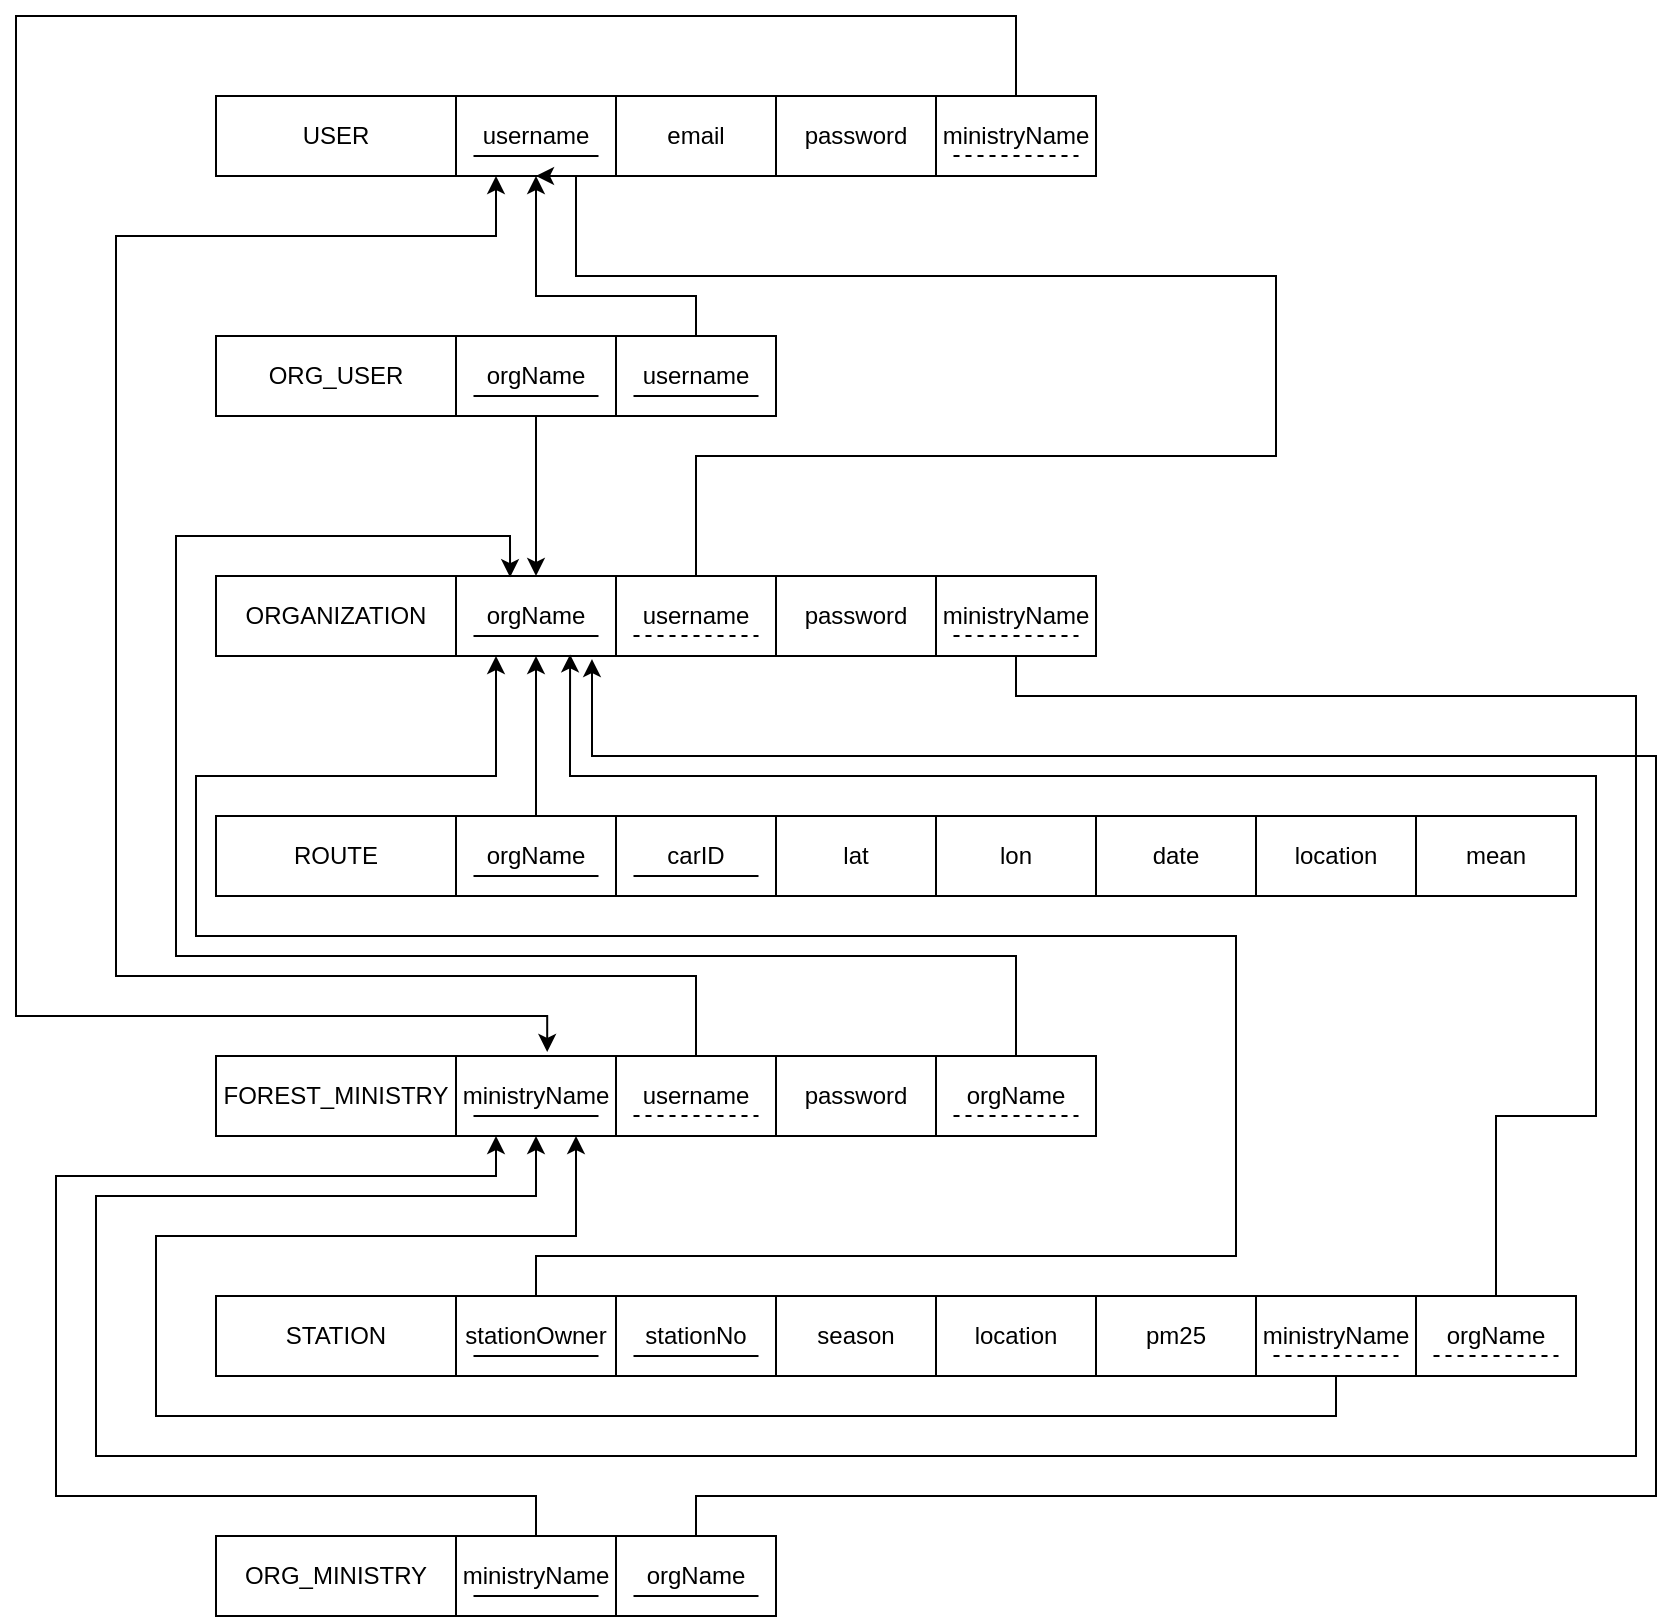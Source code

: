 <mxfile version="20.2.3" type="github">
  <diagram id="OU-aZMMqyZK8E2Q_70T6" name="Page-1">
    <mxGraphModel dx="1155" dy="1742" grid="1" gridSize="10" guides="1" tooltips="1" connect="1" arrows="1" fold="1" page="1" pageScale="1" pageWidth="850" pageHeight="1100" math="0" shadow="0">
      <root>
        <mxCell id="0" />
        <mxCell id="1" parent="0" />
        <mxCell id="4kpTrjFL7K2pbga_n4tD-17" value="" style="rounded=0;whiteSpace=wrap;html=1;" parent="1" vertex="1">
          <mxGeometry x="120" y="-40" width="440" height="40" as="geometry" />
        </mxCell>
        <mxCell id="4kpTrjFL7K2pbga_n4tD-18" value="USER" style="rounded=0;whiteSpace=wrap;html=1;" parent="1" vertex="1">
          <mxGeometry x="120" y="-40" width="120" height="40" as="geometry" />
        </mxCell>
        <mxCell id="4kpTrjFL7K2pbga_n4tD-19" value="username" style="rounded=0;whiteSpace=wrap;html=1;" parent="1" vertex="1">
          <mxGeometry x="240" y="-40" width="80" height="40" as="geometry" />
        </mxCell>
        <mxCell id="4kpTrjFL7K2pbga_n4tD-20" value="email" style="rounded=0;whiteSpace=wrap;html=1;" parent="1" vertex="1">
          <mxGeometry x="320" y="-40" width="80" height="40" as="geometry" />
        </mxCell>
        <mxCell id="4kpTrjFL7K2pbga_n4tD-21" value="password" style="rounded=0;whiteSpace=wrap;html=1;" parent="1" vertex="1">
          <mxGeometry x="400" y="-40" width="80" height="40" as="geometry" />
        </mxCell>
        <mxCell id="4kpTrjFL7K2pbga_n4tD-22" value="" style="rounded=0;whiteSpace=wrap;html=1;" parent="1" vertex="1">
          <mxGeometry x="120" y="200" width="440" height="40" as="geometry" />
        </mxCell>
        <mxCell id="4kpTrjFL7K2pbga_n4tD-23" value="ORGANIZATION" style="rounded=0;whiteSpace=wrap;html=1;" parent="1" vertex="1">
          <mxGeometry x="120" y="200" width="120" height="40" as="geometry" />
        </mxCell>
        <mxCell id="4kpTrjFL7K2pbga_n4tD-24" value="orgName" style="rounded=0;whiteSpace=wrap;html=1;" parent="1" vertex="1">
          <mxGeometry x="240" y="200" width="80" height="40" as="geometry" />
        </mxCell>
        <mxCell id="4kpTrjFL7K2pbga_n4tD-60" style="edgeStyle=orthogonalEdgeStyle;rounded=0;orthogonalLoop=1;jettySize=auto;html=1;exitX=0.5;exitY=0;exitDx=0;exitDy=0;entryX=0.5;entryY=1;entryDx=0;entryDy=0;" parent="1" source="4kpTrjFL7K2pbga_n4tD-25" target="4kpTrjFL7K2pbga_n4tD-19" edge="1">
          <mxGeometry relative="1" as="geometry">
            <Array as="points">
              <mxPoint x="360" y="140" />
              <mxPoint x="650" y="140" />
              <mxPoint x="650" y="50" />
              <mxPoint x="300" y="50" />
              <mxPoint x="300" />
            </Array>
          </mxGeometry>
        </mxCell>
        <mxCell id="4kpTrjFL7K2pbga_n4tD-25" value="username" style="rounded=0;whiteSpace=wrap;html=1;" parent="1" vertex="1">
          <mxGeometry x="320" y="200" width="80" height="40" as="geometry" />
        </mxCell>
        <mxCell id="4kpTrjFL7K2pbga_n4tD-26" value="password" style="rounded=0;whiteSpace=wrap;html=1;" parent="1" vertex="1">
          <mxGeometry x="400" y="200" width="80" height="40" as="geometry" />
        </mxCell>
        <mxCell id="4kpTrjFL7K2pbga_n4tD-27" value="" style="rounded=0;whiteSpace=wrap;html=1;" parent="1" vertex="1">
          <mxGeometry x="120" y="320" width="680" height="40" as="geometry" />
        </mxCell>
        <mxCell id="4kpTrjFL7K2pbga_n4tD-28" value="ROUTE" style="rounded=0;whiteSpace=wrap;html=1;" parent="1" vertex="1">
          <mxGeometry x="120" y="320" width="120" height="40" as="geometry" />
        </mxCell>
        <mxCell id="4kpTrjFL7K2pbga_n4tD-62" style="edgeStyle=orthogonalEdgeStyle;rounded=0;orthogonalLoop=1;jettySize=auto;html=1;exitX=0.5;exitY=0;exitDx=0;exitDy=0;entryX=0.5;entryY=1;entryDx=0;entryDy=0;" parent="1" source="4kpTrjFL7K2pbga_n4tD-29" target="4kpTrjFL7K2pbga_n4tD-24" edge="1">
          <mxGeometry relative="1" as="geometry" />
        </mxCell>
        <mxCell id="4kpTrjFL7K2pbga_n4tD-29" value="orgName" style="rounded=0;whiteSpace=wrap;html=1;" parent="1" vertex="1">
          <mxGeometry x="240" y="320" width="80" height="40" as="geometry" />
        </mxCell>
        <mxCell id="4kpTrjFL7K2pbga_n4tD-30" value="carID" style="rounded=0;whiteSpace=wrap;html=1;" parent="1" vertex="1">
          <mxGeometry x="320" y="320" width="80" height="40" as="geometry" />
        </mxCell>
        <mxCell id="4kpTrjFL7K2pbga_n4tD-31" value="lat" style="rounded=0;whiteSpace=wrap;html=1;" parent="1" vertex="1">
          <mxGeometry x="400" y="320" width="80" height="40" as="geometry" />
        </mxCell>
        <mxCell id="4kpTrjFL7K2pbga_n4tD-32" value="lon" style="rounded=0;whiteSpace=wrap;html=1;" parent="1" vertex="1">
          <mxGeometry x="480" y="320" width="80" height="40" as="geometry" />
        </mxCell>
        <mxCell id="4kpTrjFL7K2pbga_n4tD-33" value="date" style="rounded=0;whiteSpace=wrap;html=1;" parent="1" vertex="1">
          <mxGeometry x="560" y="320" width="80" height="40" as="geometry" />
        </mxCell>
        <mxCell id="4kpTrjFL7K2pbga_n4tD-34" value="location" style="rounded=0;whiteSpace=wrap;html=1;" parent="1" vertex="1">
          <mxGeometry x="640" y="320" width="80" height="40" as="geometry" />
        </mxCell>
        <mxCell id="4kpTrjFL7K2pbga_n4tD-35" value="mean" style="rounded=0;whiteSpace=wrap;html=1;" parent="1" vertex="1">
          <mxGeometry x="720" y="320" width="80" height="40" as="geometry" />
        </mxCell>
        <mxCell id="4kpTrjFL7K2pbga_n4tD-36" value="" style="rounded=0;whiteSpace=wrap;html=1;" parent="1" vertex="1">
          <mxGeometry x="120" y="440" width="440" height="40" as="geometry" />
        </mxCell>
        <mxCell id="4kpTrjFL7K2pbga_n4tD-37" value="FOREST_MINISTRY" style="rounded=0;whiteSpace=wrap;html=1;" parent="1" vertex="1">
          <mxGeometry x="120" y="440" width="120" height="40" as="geometry" />
        </mxCell>
        <mxCell id="4kpTrjFL7K2pbga_n4tD-38" value="ministryName" style="rounded=0;whiteSpace=wrap;html=1;" parent="1" vertex="1">
          <mxGeometry x="240" y="440" width="80" height="40" as="geometry" />
        </mxCell>
        <mxCell id="4kpTrjFL7K2pbga_n4tD-61" style="edgeStyle=orthogonalEdgeStyle;rounded=0;orthogonalLoop=1;jettySize=auto;html=1;exitX=0.5;exitY=0;exitDx=0;exitDy=0;entryX=0.25;entryY=1;entryDx=0;entryDy=0;" parent="1" source="4kpTrjFL7K2pbga_n4tD-39" target="4kpTrjFL7K2pbga_n4tD-19" edge="1">
          <mxGeometry relative="1" as="geometry">
            <Array as="points">
              <mxPoint x="360" y="400" />
              <mxPoint x="70" y="400" />
              <mxPoint x="70" y="30" />
              <mxPoint x="260" y="30" />
            </Array>
          </mxGeometry>
        </mxCell>
        <mxCell id="4kpTrjFL7K2pbga_n4tD-39" value="username" style="rounded=0;whiteSpace=wrap;html=1;" parent="1" vertex="1">
          <mxGeometry x="320" y="440" width="80" height="40" as="geometry" />
        </mxCell>
        <mxCell id="4kpTrjFL7K2pbga_n4tD-40" value="password" style="rounded=0;whiteSpace=wrap;html=1;" parent="1" vertex="1">
          <mxGeometry x="400" y="440" width="80" height="40" as="geometry" />
        </mxCell>
        <mxCell id="4kpTrjFL7K2pbga_n4tD-41" value="" style="rounded=0;whiteSpace=wrap;html=1;" parent="1" vertex="1">
          <mxGeometry x="120" y="560" width="680" height="40" as="geometry" />
        </mxCell>
        <mxCell id="4kpTrjFL7K2pbga_n4tD-42" value="STATION" style="rounded=0;whiteSpace=wrap;html=1;" parent="1" vertex="1">
          <mxGeometry x="120" y="560" width="120" height="40" as="geometry" />
        </mxCell>
        <mxCell id="4kpTrjFL7K2pbga_n4tD-63" style="edgeStyle=orthogonalEdgeStyle;rounded=0;orthogonalLoop=1;jettySize=auto;html=1;exitX=0.5;exitY=0;exitDx=0;exitDy=0;entryX=0.25;entryY=1;entryDx=0;entryDy=0;" parent="1" source="4kpTrjFL7K2pbga_n4tD-43" target="4kpTrjFL7K2pbga_n4tD-24" edge="1">
          <mxGeometry relative="1" as="geometry">
            <Array as="points">
              <mxPoint x="280" y="540" />
              <mxPoint x="630" y="540" />
              <mxPoint x="630" y="380" />
              <mxPoint x="110" y="380" />
              <mxPoint x="110" y="300" />
              <mxPoint x="260" y="300" />
            </Array>
            <mxPoint x="270" y="370" as="targetPoint" />
          </mxGeometry>
        </mxCell>
        <mxCell id="4kpTrjFL7K2pbga_n4tD-43" value="stationOwner" style="rounded=0;whiteSpace=wrap;html=1;" parent="1" vertex="1">
          <mxGeometry x="240" y="560" width="80" height="40" as="geometry" />
        </mxCell>
        <mxCell id="4kpTrjFL7K2pbga_n4tD-44" value="stationNo" style="rounded=0;whiteSpace=wrap;html=1;" parent="1" vertex="1">
          <mxGeometry x="320" y="560" width="80" height="40" as="geometry" />
        </mxCell>
        <mxCell id="4kpTrjFL7K2pbga_n4tD-45" value="season" style="rounded=0;whiteSpace=wrap;html=1;" parent="1" vertex="1">
          <mxGeometry x="400" y="560" width="80" height="40" as="geometry" />
        </mxCell>
        <mxCell id="4kpTrjFL7K2pbga_n4tD-46" value="location" style="rounded=0;whiteSpace=wrap;html=1;" parent="1" vertex="1">
          <mxGeometry x="480" y="560" width="80" height="40" as="geometry" />
        </mxCell>
        <mxCell id="4kpTrjFL7K2pbga_n4tD-47" value="pm25" style="rounded=0;whiteSpace=wrap;html=1;" parent="1" vertex="1">
          <mxGeometry x="560" y="560" width="80" height="40" as="geometry" />
        </mxCell>
        <mxCell id="4kpTrjFL7K2pbga_n4tD-49" value="" style="endArrow=none;html=1;rounded=0;" parent="1" edge="1">
          <mxGeometry width="50" height="50" relative="1" as="geometry">
            <mxPoint x="248.75" y="-10" as="sourcePoint" />
            <mxPoint x="311.25" y="-10" as="targetPoint" />
          </mxGeometry>
        </mxCell>
        <mxCell id="4kpTrjFL7K2pbga_n4tD-50" value="" style="endArrow=none;html=1;rounded=0;" parent="1" edge="1">
          <mxGeometry width="50" height="50" relative="1" as="geometry">
            <mxPoint x="248.75" y="230" as="sourcePoint" />
            <mxPoint x="311.25" y="230" as="targetPoint" />
          </mxGeometry>
        </mxCell>
        <mxCell id="4kpTrjFL7K2pbga_n4tD-51" value="" style="endArrow=none;html=1;rounded=0;" parent="1" edge="1">
          <mxGeometry width="50" height="50" relative="1" as="geometry">
            <mxPoint x="248.75" y="350" as="sourcePoint" />
            <mxPoint x="311.25" y="350" as="targetPoint" />
          </mxGeometry>
        </mxCell>
        <mxCell id="4kpTrjFL7K2pbga_n4tD-52" value="" style="endArrow=none;html=1;rounded=0;" parent="1" edge="1">
          <mxGeometry width="50" height="50" relative="1" as="geometry">
            <mxPoint x="328.75" y="350" as="sourcePoint" />
            <mxPoint x="391.25" y="350" as="targetPoint" />
          </mxGeometry>
        </mxCell>
        <mxCell id="4kpTrjFL7K2pbga_n4tD-53" value="" style="endArrow=none;html=1;rounded=0;" parent="1" edge="1">
          <mxGeometry width="50" height="50" relative="1" as="geometry">
            <mxPoint x="248.75" y="470" as="sourcePoint" />
            <mxPoint x="311.25" y="470" as="targetPoint" />
          </mxGeometry>
        </mxCell>
        <mxCell id="4kpTrjFL7K2pbga_n4tD-54" value="" style="endArrow=none;html=1;rounded=0;" parent="1" edge="1">
          <mxGeometry width="50" height="50" relative="1" as="geometry">
            <mxPoint x="248.75" y="590" as="sourcePoint" />
            <mxPoint x="311.25" y="590" as="targetPoint" />
          </mxGeometry>
        </mxCell>
        <mxCell id="4kpTrjFL7K2pbga_n4tD-55" value="" style="endArrow=none;html=1;rounded=0;" parent="1" edge="1">
          <mxGeometry width="50" height="50" relative="1" as="geometry">
            <mxPoint x="328.75" y="590" as="sourcePoint" />
            <mxPoint x="391.25" y="590" as="targetPoint" />
          </mxGeometry>
        </mxCell>
        <mxCell id="4kpTrjFL7K2pbga_n4tD-56" value="" style="endArrow=none;html=1;rounded=0;dashed=1;" parent="1" edge="1">
          <mxGeometry width="50" height="50" relative="1" as="geometry">
            <mxPoint x="328.75" y="230" as="sourcePoint" />
            <mxPoint x="391.25" y="230" as="targetPoint" />
          </mxGeometry>
        </mxCell>
        <mxCell id="4kpTrjFL7K2pbga_n4tD-58" value="" style="endArrow=none;html=1;rounded=0;dashed=1;" parent="1" edge="1">
          <mxGeometry width="50" height="50" relative="1" as="geometry">
            <mxPoint x="328.75" y="470" as="sourcePoint" />
            <mxPoint x="391.25" y="470" as="targetPoint" />
          </mxGeometry>
        </mxCell>
        <mxCell id="XAyySVj-0V9a2V9ARLvr-3" style="edgeStyle=orthogonalEdgeStyle;rounded=0;orthogonalLoop=1;jettySize=auto;html=1;exitX=0.5;exitY=1;exitDx=0;exitDy=0;entryX=0.5;entryY=1;entryDx=0;entryDy=0;" parent="1" source="XAyySVj-0V9a2V9ARLvr-1" target="4kpTrjFL7K2pbga_n4tD-38" edge="1">
          <mxGeometry relative="1" as="geometry">
            <mxPoint x="260" y="490" as="targetPoint" />
            <Array as="points">
              <mxPoint x="520" y="260" />
              <mxPoint x="830" y="260" />
              <mxPoint x="830" y="640" />
              <mxPoint x="60" y="640" />
              <mxPoint x="60" y="510" />
              <mxPoint x="280" y="510" />
            </Array>
          </mxGeometry>
        </mxCell>
        <mxCell id="XAyySVj-0V9a2V9ARLvr-1" value="ministryName" style="rounded=0;whiteSpace=wrap;html=1;" parent="1" vertex="1">
          <mxGeometry x="480" y="200" width="80" height="40" as="geometry" />
        </mxCell>
        <mxCell id="XAyySVj-0V9a2V9ARLvr-5" value="" style="endArrow=none;html=1;rounded=0;dashed=1;" parent="1" edge="1">
          <mxGeometry width="50" height="50" relative="1" as="geometry">
            <mxPoint x="488.75" y="230" as="sourcePoint" />
            <mxPoint x="551.25" y="230" as="targetPoint" />
          </mxGeometry>
        </mxCell>
        <mxCell id="XAyySVj-0V9a2V9ARLvr-10" style="edgeStyle=orthogonalEdgeStyle;rounded=0;orthogonalLoop=1;jettySize=auto;html=1;exitX=0.5;exitY=1;exitDx=0;exitDy=0;entryX=0.75;entryY=1;entryDx=0;entryDy=0;" parent="1" source="XAyySVj-0V9a2V9ARLvr-7" target="4kpTrjFL7K2pbga_n4tD-38" edge="1">
          <mxGeometry relative="1" as="geometry">
            <mxPoint x="300" y="490" as="targetPoint" />
            <Array as="points">
              <mxPoint x="680" y="620" />
              <mxPoint x="90" y="620" />
              <mxPoint x="90" y="530" />
              <mxPoint x="300" y="530" />
            </Array>
          </mxGeometry>
        </mxCell>
        <mxCell id="XAyySVj-0V9a2V9ARLvr-7" value="ministryName" style="rounded=0;whiteSpace=wrap;html=1;" parent="1" vertex="1">
          <mxGeometry x="640" y="560" width="80" height="40" as="geometry" />
        </mxCell>
        <mxCell id="XAyySVj-0V9a2V9ARLvr-9" value="" style="endArrow=none;html=1;rounded=0;dashed=1;" parent="1" edge="1">
          <mxGeometry width="50" height="50" relative="1" as="geometry">
            <mxPoint x="648.75" y="590.0" as="sourcePoint" />
            <mxPoint x="711.25" y="590.0" as="targetPoint" />
          </mxGeometry>
        </mxCell>
        <mxCell id="XAyySVj-0V9a2V9ARLvr-14" style="edgeStyle=orthogonalEdgeStyle;rounded=0;orthogonalLoop=1;jettySize=auto;html=1;exitX=0.5;exitY=0;exitDx=0;exitDy=0;entryX=0.713;entryY=0.98;entryDx=0;entryDy=0;entryPerimeter=0;" parent="1" source="XAyySVj-0V9a2V9ARLvr-12" target="4kpTrjFL7K2pbga_n4tD-24" edge="1">
          <mxGeometry relative="1" as="geometry">
            <Array as="points">
              <mxPoint x="760" y="470" />
              <mxPoint x="810" y="470" />
              <mxPoint x="810" y="300" />
              <mxPoint x="297" y="300" />
            </Array>
          </mxGeometry>
        </mxCell>
        <mxCell id="XAyySVj-0V9a2V9ARLvr-12" value="orgName" style="rounded=0;whiteSpace=wrap;html=1;" parent="1" vertex="1">
          <mxGeometry x="720" y="560" width="80" height="40" as="geometry" />
        </mxCell>
        <mxCell id="XAyySVj-0V9a2V9ARLvr-13" value="" style="endArrow=none;html=1;rounded=0;dashed=1;" parent="1" edge="1">
          <mxGeometry width="50" height="50" relative="1" as="geometry">
            <mxPoint x="728.75" y="590" as="sourcePoint" />
            <mxPoint x="791.25" y="590" as="targetPoint" />
          </mxGeometry>
        </mxCell>
        <mxCell id="XAyySVj-0V9a2V9ARLvr-17" style="edgeStyle=orthogonalEdgeStyle;rounded=0;orthogonalLoop=1;jettySize=auto;html=1;exitX=0.5;exitY=0;exitDx=0;exitDy=0;entryX=0.338;entryY=0.015;entryDx=0;entryDy=0;entryPerimeter=0;" parent="1" source="XAyySVj-0V9a2V9ARLvr-15" target="4kpTrjFL7K2pbga_n4tD-24" edge="1">
          <mxGeometry relative="1" as="geometry">
            <mxPoint x="270" y="190" as="targetPoint" />
            <Array as="points">
              <mxPoint x="520" y="390" />
              <mxPoint x="100" y="390" />
              <mxPoint x="100" y="180" />
              <mxPoint x="267" y="180" />
            </Array>
          </mxGeometry>
        </mxCell>
        <mxCell id="XAyySVj-0V9a2V9ARLvr-15" value="orgName" style="rounded=0;whiteSpace=wrap;html=1;" parent="1" vertex="1">
          <mxGeometry x="480" y="440" width="80" height="40" as="geometry" />
        </mxCell>
        <mxCell id="XAyySVj-0V9a2V9ARLvr-16" value="" style="endArrow=none;html=1;rounded=0;dashed=1;" parent="1" edge="1">
          <mxGeometry width="50" height="50" relative="1" as="geometry">
            <mxPoint x="488.75" y="470" as="sourcePoint" />
            <mxPoint x="551.25" y="470" as="targetPoint" />
          </mxGeometry>
        </mxCell>
        <mxCell id="XAyySVj-0V9a2V9ARLvr-18" value="" style="rounded=0;whiteSpace=wrap;html=1;" parent="1" vertex="1">
          <mxGeometry x="120" y="680" width="280" height="40" as="geometry" />
        </mxCell>
        <mxCell id="XAyySVj-0V9a2V9ARLvr-19" value="ORG_MINISTRY" style="rounded=0;whiteSpace=wrap;html=1;" parent="1" vertex="1">
          <mxGeometry x="120" y="680" width="120" height="40" as="geometry" />
        </mxCell>
        <mxCell id="XAyySVj-0V9a2V9ARLvr-28" style="edgeStyle=orthogonalEdgeStyle;rounded=0;orthogonalLoop=1;jettySize=auto;html=1;exitX=0.5;exitY=0;exitDx=0;exitDy=0;entryX=0.25;entryY=1;entryDx=0;entryDy=0;" parent="1" source="XAyySVj-0V9a2V9ARLvr-25" target="4kpTrjFL7K2pbga_n4tD-38" edge="1">
          <mxGeometry relative="1" as="geometry">
            <Array as="points">
              <mxPoint x="280" y="660" />
              <mxPoint x="40" y="660" />
              <mxPoint x="40" y="500" />
              <mxPoint x="260" y="500" />
            </Array>
          </mxGeometry>
        </mxCell>
        <mxCell id="XAyySVj-0V9a2V9ARLvr-25" value="ministryName" style="rounded=0;whiteSpace=wrap;html=1;" parent="1" vertex="1">
          <mxGeometry x="240" y="680" width="80" height="40" as="geometry" />
        </mxCell>
        <mxCell id="XAyySVj-0V9a2V9ARLvr-23" value="" style="endArrow=none;html=1;rounded=0;" parent="1" edge="1">
          <mxGeometry width="50" height="50" relative="1" as="geometry">
            <mxPoint x="248.75" y="710" as="sourcePoint" />
            <mxPoint x="311.25" y="710" as="targetPoint" />
          </mxGeometry>
        </mxCell>
        <mxCell id="XAyySVj-0V9a2V9ARLvr-29" style="edgeStyle=orthogonalEdgeStyle;rounded=0;orthogonalLoop=1;jettySize=auto;html=1;exitX=0.5;exitY=0;exitDx=0;exitDy=0;entryX=0.85;entryY=1.039;entryDx=0;entryDy=0;entryPerimeter=0;" parent="1" source="XAyySVj-0V9a2V9ARLvr-26" target="4kpTrjFL7K2pbga_n4tD-24" edge="1">
          <mxGeometry relative="1" as="geometry">
            <Array as="points">
              <mxPoint x="360" y="660" />
              <mxPoint x="840" y="660" />
              <mxPoint x="840" y="290" />
              <mxPoint x="308" y="290" />
            </Array>
          </mxGeometry>
        </mxCell>
        <mxCell id="XAyySVj-0V9a2V9ARLvr-26" value="orgName" style="rounded=0;whiteSpace=wrap;html=1;" parent="1" vertex="1">
          <mxGeometry x="320" y="680" width="80" height="40" as="geometry" />
        </mxCell>
        <mxCell id="XAyySVj-0V9a2V9ARLvr-27" value="" style="endArrow=none;html=1;rounded=0;" parent="1" edge="1">
          <mxGeometry width="50" height="50" relative="1" as="geometry">
            <mxPoint x="328.75" y="710" as="sourcePoint" />
            <mxPoint x="391.25" y="710" as="targetPoint" />
          </mxGeometry>
        </mxCell>
        <mxCell id="LwJI6-3wAE6_hfsCvq4X-3" style="edgeStyle=orthogonalEdgeStyle;rounded=0;orthogonalLoop=1;jettySize=auto;html=1;exitX=0.5;exitY=0;exitDx=0;exitDy=0;startArrow=none;startFill=0;endArrow=classic;endFill=1;entryX=0.57;entryY=-0.05;entryDx=0;entryDy=0;entryPerimeter=0;" edge="1" parent="1" source="LwJI6-3wAE6_hfsCvq4X-1" target="4kpTrjFL7K2pbga_n4tD-38">
          <mxGeometry relative="1" as="geometry">
            <mxPoint x="50" y="40" as="targetPoint" />
            <Array as="points">
              <mxPoint x="520" y="-80" />
              <mxPoint x="20" y="-80" />
              <mxPoint x="20" y="420" />
              <mxPoint x="286" y="420" />
            </Array>
          </mxGeometry>
        </mxCell>
        <mxCell id="LwJI6-3wAE6_hfsCvq4X-1" value="ministryName" style="rounded=0;whiteSpace=wrap;html=1;" vertex="1" parent="1">
          <mxGeometry x="480" y="-40" width="80" height="40" as="geometry" />
        </mxCell>
        <mxCell id="LwJI6-3wAE6_hfsCvq4X-2" value="" style="endArrow=none;html=1;rounded=0;dashed=1;" edge="1" parent="1">
          <mxGeometry width="50" height="50" relative="1" as="geometry">
            <mxPoint x="488.75" y="-10" as="sourcePoint" />
            <mxPoint x="551.25" y="-10" as="targetPoint" />
          </mxGeometry>
        </mxCell>
        <mxCell id="LwJI6-3wAE6_hfsCvq4X-5" value="" style="rounded=0;whiteSpace=wrap;html=1;" vertex="1" parent="1">
          <mxGeometry x="120" y="80" width="280" height="40" as="geometry" />
        </mxCell>
        <mxCell id="LwJI6-3wAE6_hfsCvq4X-6" value="ORG_USER" style="rounded=0;whiteSpace=wrap;html=1;" vertex="1" parent="1">
          <mxGeometry x="120" y="80" width="120" height="40" as="geometry" />
        </mxCell>
        <mxCell id="LwJI6-3wAE6_hfsCvq4X-16" style="edgeStyle=orthogonalEdgeStyle;rounded=0;orthogonalLoop=1;jettySize=auto;html=1;exitX=0.5;exitY=1;exitDx=0;exitDy=0;startArrow=none;startFill=0;endArrow=classic;endFill=1;" edge="1" parent="1" source="LwJI6-3wAE6_hfsCvq4X-7" target="4kpTrjFL7K2pbga_n4tD-24">
          <mxGeometry relative="1" as="geometry" />
        </mxCell>
        <mxCell id="LwJI6-3wAE6_hfsCvq4X-7" value="orgName" style="rounded=0;whiteSpace=wrap;html=1;" vertex="1" parent="1">
          <mxGeometry x="240" y="80" width="80" height="40" as="geometry" />
        </mxCell>
        <mxCell id="LwJI6-3wAE6_hfsCvq4X-15" style="edgeStyle=orthogonalEdgeStyle;rounded=0;orthogonalLoop=1;jettySize=auto;html=1;exitX=0.5;exitY=0;exitDx=0;exitDy=0;startArrow=none;startFill=0;endArrow=classic;endFill=1;" edge="1" parent="1" source="LwJI6-3wAE6_hfsCvq4X-8">
          <mxGeometry relative="1" as="geometry">
            <mxPoint x="280" as="targetPoint" />
            <Array as="points">
              <mxPoint x="360" y="60" />
              <mxPoint x="280" y="60" />
            </Array>
          </mxGeometry>
        </mxCell>
        <mxCell id="LwJI6-3wAE6_hfsCvq4X-8" value="username" style="rounded=0;whiteSpace=wrap;html=1;" vertex="1" parent="1">
          <mxGeometry x="320" y="80" width="80" height="40" as="geometry" />
        </mxCell>
        <mxCell id="LwJI6-3wAE6_hfsCvq4X-10" value="" style="endArrow=none;html=1;rounded=0;" edge="1" parent="1">
          <mxGeometry width="50" height="50" relative="1" as="geometry">
            <mxPoint x="248.75" y="110" as="sourcePoint" />
            <mxPoint x="311.25" y="110" as="targetPoint" />
          </mxGeometry>
        </mxCell>
        <mxCell id="LwJI6-3wAE6_hfsCvq4X-14" value="" style="endArrow=none;html=1;rounded=0;" edge="1" parent="1">
          <mxGeometry width="50" height="50" relative="1" as="geometry">
            <mxPoint x="328.75" y="110" as="sourcePoint" />
            <mxPoint x="391.25" y="110" as="targetPoint" />
          </mxGeometry>
        </mxCell>
      </root>
    </mxGraphModel>
  </diagram>
</mxfile>
